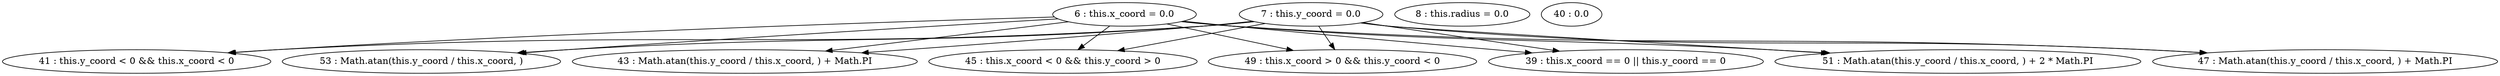 digraph G {
"6 : this.x_coord = 0.0"
"6 : this.x_coord = 0.0" -> "43 : Math.atan(this.y_coord / this.x_coord, ) + Math.PI"
"6 : this.x_coord = 0.0" -> "45 : this.x_coord < 0 && this.y_coord > 0"
"6 : this.x_coord = 0.0" -> "49 : this.x_coord > 0 && this.y_coord < 0"
"6 : this.x_coord = 0.0" -> "39 : this.x_coord == 0 || this.y_coord == 0"
"6 : this.x_coord = 0.0" -> "51 : Math.atan(this.y_coord / this.x_coord, ) + 2 * Math.PI"
"6 : this.x_coord = 0.0" -> "47 : Math.atan(this.y_coord / this.x_coord, ) + Math.PI"
"6 : this.x_coord = 0.0" -> "41 : this.y_coord < 0 && this.x_coord < 0"
"6 : this.x_coord = 0.0" -> "53 : Math.atan(this.y_coord / this.x_coord, )"
"7 : this.y_coord = 0.0"
"7 : this.y_coord = 0.0" -> "43 : Math.atan(this.y_coord / this.x_coord, ) + Math.PI"
"7 : this.y_coord = 0.0" -> "45 : this.x_coord < 0 && this.y_coord > 0"
"7 : this.y_coord = 0.0" -> "49 : this.x_coord > 0 && this.y_coord < 0"
"7 : this.y_coord = 0.0" -> "39 : this.x_coord == 0 || this.y_coord == 0"
"7 : this.y_coord = 0.0" -> "51 : Math.atan(this.y_coord / this.x_coord, ) + 2 * Math.PI"
"7 : this.y_coord = 0.0" -> "47 : Math.atan(this.y_coord / this.x_coord, ) + Math.PI"
"7 : this.y_coord = 0.0" -> "41 : this.y_coord < 0 && this.x_coord < 0"
"7 : this.y_coord = 0.0" -> "53 : Math.atan(this.y_coord / this.x_coord, )"
"8 : this.radius = 0.0"
"39 : this.x_coord == 0 || this.y_coord == 0"
"40 : 0.0"
"41 : this.y_coord < 0 && this.x_coord < 0"
"43 : Math.atan(this.y_coord / this.x_coord, ) + Math.PI"
"45 : this.x_coord < 0 && this.y_coord > 0"
"47 : Math.atan(this.y_coord / this.x_coord, ) + Math.PI"
"49 : this.x_coord > 0 && this.y_coord < 0"
"51 : Math.atan(this.y_coord / this.x_coord, ) + 2 * Math.PI"
"53 : Math.atan(this.y_coord / this.x_coord, )"
}